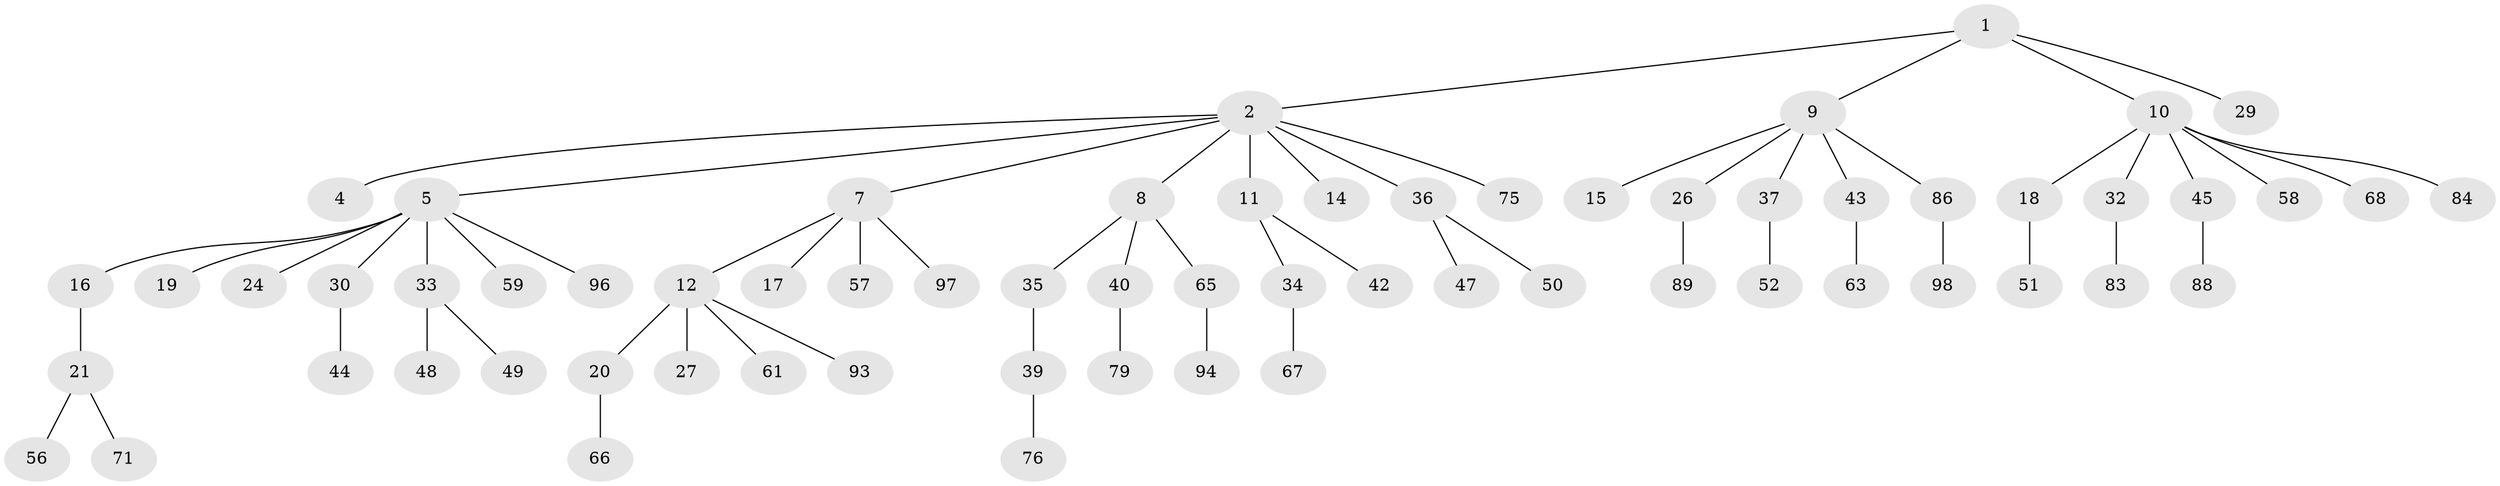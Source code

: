// original degree distribution, {5: 0.04, 6: 0.02, 2: 0.24, 4: 0.05, 8: 0.01, 3: 0.13, 1: 0.51}
// Generated by graph-tools (version 1.1) at 2025/11/02/21/25 10:11:10]
// undirected, 65 vertices, 64 edges
graph export_dot {
graph [start="1"]
  node [color=gray90,style=filled];
  1 [super="+22"];
  2 [super="+3"];
  4 [super="+78"];
  5 [super="+6"];
  7 [super="+23"];
  8 [super="+28"];
  9 [super="+25"];
  10 [super="+87"];
  11 [super="+64"];
  12 [super="+13"];
  14;
  15 [super="+31"];
  16 [super="+90"];
  17;
  18 [super="+81"];
  19;
  20 [super="+54"];
  21;
  24;
  26 [super="+77"];
  27 [super="+74"];
  29 [super="+41"];
  30;
  32 [super="+38"];
  33 [super="+72"];
  34 [super="+53"];
  35;
  36;
  37;
  39 [super="+60"];
  40 [super="+69"];
  42 [super="+95"];
  43 [super="+46"];
  44 [super="+55"];
  45 [super="+91"];
  47 [super="+70"];
  48;
  49;
  50 [super="+85"];
  51 [super="+80"];
  52 [super="+73"];
  56 [super="+62"];
  57 [super="+99"];
  58;
  59 [super="+100"];
  61;
  63;
  65;
  66;
  67;
  68;
  71 [super="+82"];
  75;
  76;
  79;
  83;
  84;
  86 [super="+92"];
  88;
  89;
  93;
  94;
  96;
  97;
  98;
  1 -- 2;
  1 -- 9;
  1 -- 10;
  1 -- 29;
  2 -- 8;
  2 -- 11;
  2 -- 75;
  2 -- 36;
  2 -- 4;
  2 -- 5;
  2 -- 7;
  2 -- 14;
  5 -- 16;
  5 -- 19;
  5 -- 33;
  5 -- 59;
  5 -- 24;
  5 -- 96;
  5 -- 30;
  7 -- 12;
  7 -- 17;
  7 -- 97;
  7 -- 57;
  8 -- 65;
  8 -- 40;
  8 -- 35;
  9 -- 15;
  9 -- 26;
  9 -- 86;
  9 -- 43;
  9 -- 37;
  10 -- 18;
  10 -- 32;
  10 -- 45;
  10 -- 58;
  10 -- 68;
  10 -- 84;
  11 -- 34;
  11 -- 42;
  12 -- 27;
  12 -- 20;
  12 -- 61;
  12 -- 93;
  16 -- 21;
  18 -- 51;
  20 -- 66;
  21 -- 56;
  21 -- 71;
  26 -- 89;
  30 -- 44;
  32 -- 83;
  33 -- 48;
  33 -- 49;
  34 -- 67;
  35 -- 39;
  36 -- 47;
  36 -- 50;
  37 -- 52;
  39 -- 76;
  40 -- 79;
  43 -- 63;
  45 -- 88;
  65 -- 94;
  86 -- 98;
}
